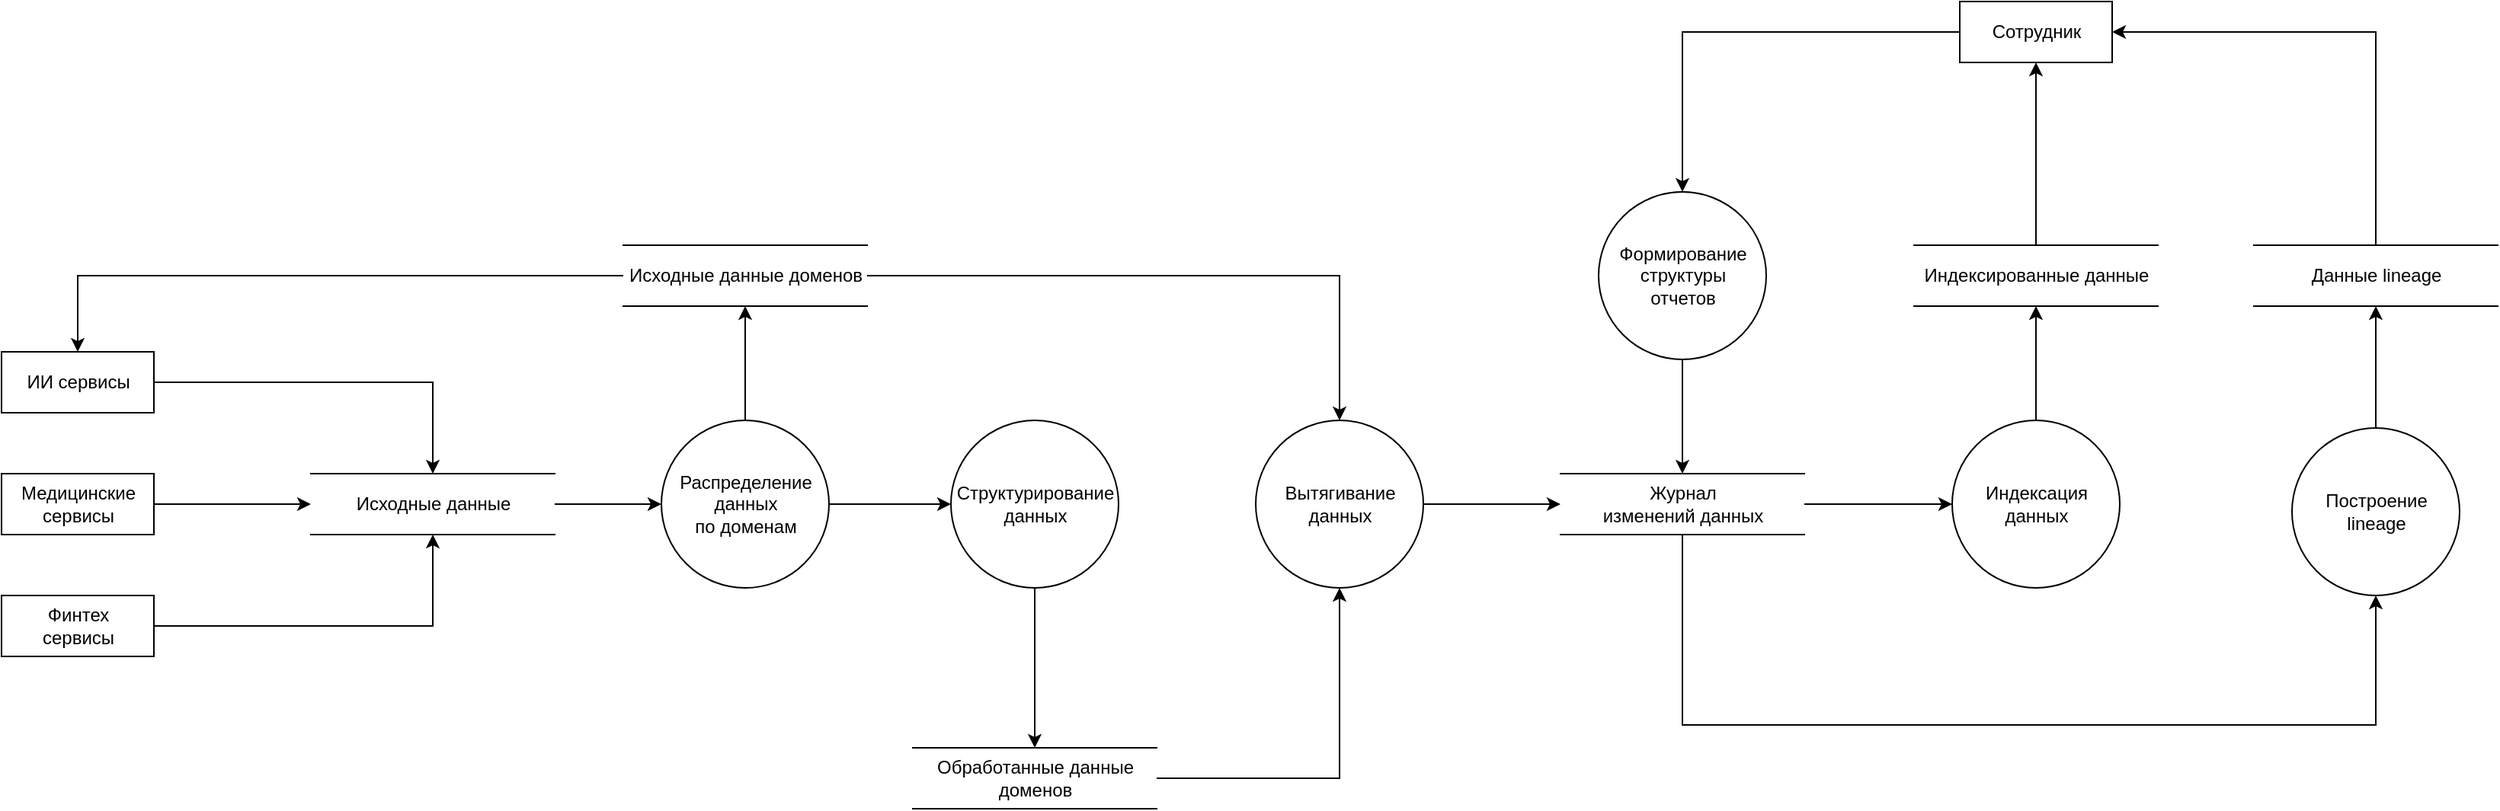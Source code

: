 <mxfile version="20.5.3" type="embed"><diagram id="23iRSUPoRavnBvh4doch" name="DFD"><mxGraphModel dx="1210" dy="1405" grid="1" gridSize="10" guides="1" tooltips="1" connect="1" arrows="1" fold="1" page="1" pageScale="1" pageWidth="827" pageHeight="1169" math="0" shadow="0"><root><mxCell id="0"/><mxCell id="1" parent="0"/><mxCell id="29" style="edgeStyle=orthogonalEdgeStyle;rounded=0;orthogonalLoop=1;jettySize=auto;html=1;" edge="1" parent="1" source="27" target="38"><mxGeometry relative="1" as="geometry"><mxPoint x="-363" y="255" as="targetPoint"/></mxGeometry></mxCell><mxCell id="27" value="Медицинские&lt;br&gt;сервисы" style="html=1;dashed=0;whitespace=wrap;" vertex="1" parent="1"><mxGeometry x="-563" y="240" width="100" height="40" as="geometry"/></mxCell><mxCell id="31" style="edgeStyle=orthogonalEdgeStyle;rounded=0;orthogonalLoop=1;jettySize=auto;html=1;" edge="1" parent="1" source="30" target="38"><mxGeometry relative="1" as="geometry"><mxPoint x="-313" y="280" as="targetPoint"/></mxGeometry></mxCell><mxCell id="30" value="Финтех&lt;br&gt;сервисы" style="html=1;dashed=0;whitespace=wrap;" vertex="1" parent="1"><mxGeometry x="-563" y="320" width="100" height="40" as="geometry"/></mxCell><mxCell id="33" style="edgeStyle=orthogonalEdgeStyle;rounded=0;orthogonalLoop=1;jettySize=auto;html=1;" edge="1" parent="1" source="32" target="38"><mxGeometry relative="1" as="geometry"><mxPoint x="-313" y="230" as="targetPoint"/></mxGeometry></mxCell><mxCell id="32" value="ИИ сервисы" style="html=1;dashed=0;whitespace=wrap;" vertex="1" parent="1"><mxGeometry x="-563" y="160" width="100" height="40" as="geometry"/></mxCell><mxCell id="41" style="edgeStyle=orthogonalEdgeStyle;rounded=0;orthogonalLoop=1;jettySize=auto;html=1;" edge="1" parent="1" source="37" target="40"><mxGeometry relative="1" as="geometry"/></mxCell><mxCell id="43" style="edgeStyle=orthogonalEdgeStyle;rounded=0;orthogonalLoop=1;jettySize=auto;html=1;" edge="1" parent="1" source="37" target="42"><mxGeometry relative="1" as="geometry"/></mxCell><mxCell id="37" value="Распределение &lt;br&gt;данных &lt;br&gt;по доменам" style="shape=ellipse;html=1;dashed=0;whitespace=wrap;perimeter=ellipsePerimeter;" vertex="1" parent="1"><mxGeometry x="-130" y="205" width="110" height="110" as="geometry"/></mxCell><mxCell id="39" style="edgeStyle=orthogonalEdgeStyle;rounded=0;orthogonalLoop=1;jettySize=auto;html=1;" edge="1" parent="1" source="38" target="37"><mxGeometry relative="1" as="geometry"/></mxCell><mxCell id="38" value="Исходные данные" style="html=1;dashed=0;whitespace=wrap;shape=partialRectangle;right=0;left=0;" vertex="1" parent="1"><mxGeometry x="-360" y="240" width="160" height="40" as="geometry"/></mxCell><mxCell id="46" style="edgeStyle=orthogonalEdgeStyle;rounded=0;orthogonalLoop=1;jettySize=auto;html=1;" edge="1" parent="1" source="40" target="45"><mxGeometry relative="1" as="geometry"/></mxCell><mxCell id="40" value="Структурирование&lt;br&gt;данных" style="shape=ellipse;html=1;dashed=0;whitespace=wrap;perimeter=ellipsePerimeter;" vertex="1" parent="1"><mxGeometry x="60" y="205" width="110" height="110" as="geometry"/></mxCell><mxCell id="44" style="edgeStyle=orthogonalEdgeStyle;rounded=0;orthogonalLoop=1;jettySize=auto;html=1;" edge="1" parent="1" source="42" target="32"><mxGeometry relative="1" as="geometry"/></mxCell><mxCell id="48" style="edgeStyle=orthogonalEdgeStyle;rounded=0;orthogonalLoop=1;jettySize=auto;html=1;" edge="1" parent="1" source="42" target="47"><mxGeometry relative="1" as="geometry"/></mxCell><mxCell id="42" value="Исходные данные доменов" style="html=1;dashed=0;whitespace=wrap;shape=partialRectangle;right=0;left=0;" vertex="1" parent="1"><mxGeometry x="-155" y="90" width="160" height="40" as="geometry"/></mxCell><mxCell id="49" style="edgeStyle=orthogonalEdgeStyle;rounded=0;orthogonalLoop=1;jettySize=auto;html=1;" edge="1" parent="1" source="45" target="47"><mxGeometry relative="1" as="geometry"/></mxCell><mxCell id="45" value="Обработанные данные &lt;br&gt;доменов" style="html=1;dashed=0;whitespace=wrap;shape=partialRectangle;right=0;left=0;" vertex="1" parent="1"><mxGeometry x="35" y="420" width="160" height="40" as="geometry"/></mxCell><mxCell id="51" style="edgeStyle=orthogonalEdgeStyle;rounded=0;orthogonalLoop=1;jettySize=auto;html=1;" edge="1" parent="1" source="47" target="50"><mxGeometry relative="1" as="geometry"/></mxCell><mxCell id="47" value="Вытягивание&lt;br&gt;данных" style="shape=ellipse;html=1;dashed=0;whitespace=wrap;perimeter=ellipsePerimeter;" vertex="1" parent="1"><mxGeometry x="260" y="205" width="110" height="110" as="geometry"/></mxCell><mxCell id="53" style="edgeStyle=orthogonalEdgeStyle;rounded=0;orthogonalLoop=1;jettySize=auto;html=1;" edge="1" parent="1" source="50" target="52"><mxGeometry relative="1" as="geometry"/></mxCell><mxCell id="55" style="edgeStyle=orthogonalEdgeStyle;rounded=0;orthogonalLoop=1;jettySize=auto;html=1;" edge="1" parent="1" source="50" target="54"><mxGeometry relative="1" as="geometry"><Array as="points"><mxPoint x="540" y="405"/></Array></mxGeometry></mxCell><mxCell id="50" value="Журнал&lt;br&gt;изменений данных" style="html=1;dashed=0;whitespace=wrap;shape=partialRectangle;right=0;left=0;" vertex="1" parent="1"><mxGeometry x="460" y="240" width="160" height="40" as="geometry"/></mxCell><mxCell id="62" style="edgeStyle=orthogonalEdgeStyle;rounded=0;orthogonalLoop=1;jettySize=auto;html=1;" edge="1" parent="1" source="52" target="59"><mxGeometry relative="1" as="geometry"/></mxCell><mxCell id="52" value="Индексация&lt;br&gt;данных" style="shape=ellipse;html=1;dashed=0;whitespace=wrap;perimeter=ellipsePerimeter;" vertex="1" parent="1"><mxGeometry x="717" y="205" width="110" height="110" as="geometry"/></mxCell><mxCell id="61" style="edgeStyle=orthogonalEdgeStyle;rounded=0;orthogonalLoop=1;jettySize=auto;html=1;" edge="1" parent="1" source="54" target="60"><mxGeometry relative="1" as="geometry"/></mxCell><mxCell id="54" value="Построение&lt;br&gt;lineage" style="shape=ellipse;html=1;dashed=0;whitespace=wrap;perimeter=ellipsePerimeter;" vertex="1" parent="1"><mxGeometry x="940" y="210" width="110" height="110" as="geometry"/></mxCell><mxCell id="58" style="edgeStyle=orthogonalEdgeStyle;rounded=0;orthogonalLoop=1;jettySize=auto;html=1;" edge="1" parent="1" source="56" target="50"><mxGeometry relative="1" as="geometry"/></mxCell><mxCell id="56" value="Формирование &lt;br&gt;структуры &lt;br&gt;отчетов" style="shape=ellipse;html=1;dashed=0;whitespace=wrap;perimeter=ellipsePerimeter;" vertex="1" parent="1"><mxGeometry x="485" y="55" width="110" height="110" as="geometry"/></mxCell><mxCell id="63" style="edgeStyle=orthogonalEdgeStyle;rounded=0;orthogonalLoop=1;jettySize=auto;html=1;" edge="1" parent="1" source="57" target="56"><mxGeometry relative="1" as="geometry"/></mxCell><mxCell id="57" value="Сотрудник" style="html=1;dashed=0;whitespace=wrap;" vertex="1" parent="1"><mxGeometry x="722" y="-70" width="100" height="40" as="geometry"/></mxCell><mxCell id="64" style="edgeStyle=orthogonalEdgeStyle;rounded=0;orthogonalLoop=1;jettySize=auto;html=1;" edge="1" parent="1" source="59" target="57"><mxGeometry relative="1" as="geometry"/></mxCell><mxCell id="59" value="Индексированные данные" style="html=1;dashed=0;whitespace=wrap;shape=partialRectangle;right=0;left=0;" vertex="1" parent="1"><mxGeometry x="692" y="90" width="160" height="40" as="geometry"/></mxCell><mxCell id="65" style="edgeStyle=orthogonalEdgeStyle;rounded=0;orthogonalLoop=1;jettySize=auto;html=1;" edge="1" parent="1" source="60" target="57"><mxGeometry relative="1" as="geometry"><Array as="points"><mxPoint x="995" y="-50"/></Array></mxGeometry></mxCell><mxCell id="60" value="Данные lineage" style="html=1;dashed=0;whitespace=wrap;shape=partialRectangle;right=0;left=0;" vertex="1" parent="1"><mxGeometry x="915" y="90" width="160" height="40" as="geometry"/></mxCell></root></mxGraphModel></diagram></mxfile>
